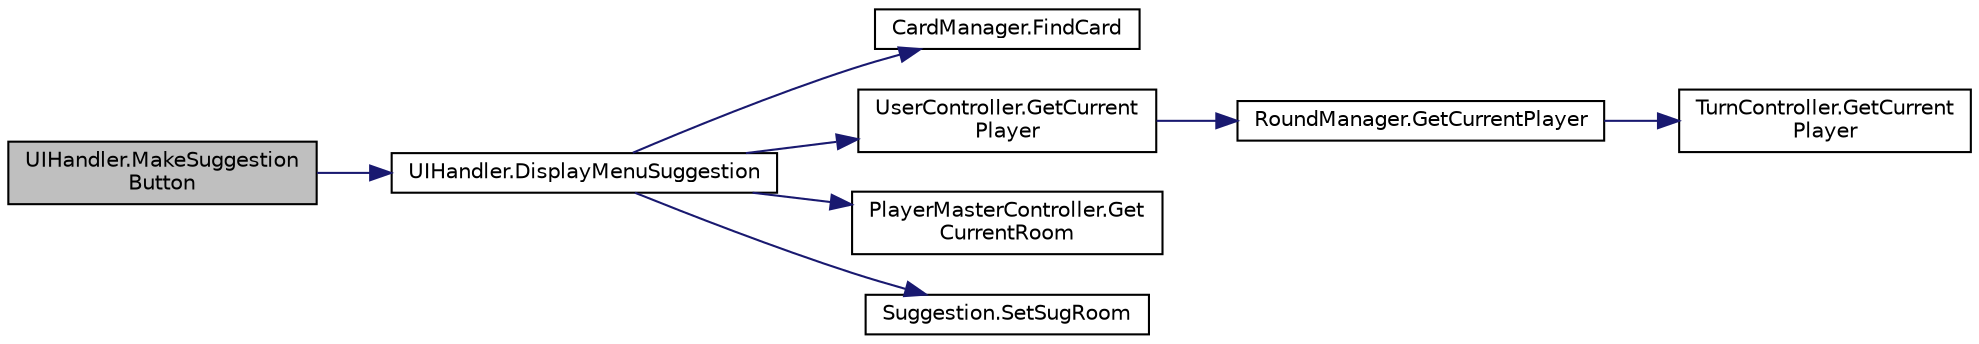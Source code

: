 digraph "UIHandler.MakeSuggestionButton"
{
 // LATEX_PDF_SIZE
  edge [fontname="Helvetica",fontsize="10",labelfontname="Helvetica",labelfontsize="10"];
  node [fontname="Helvetica",fontsize="10",shape=record];
  rankdir="LR";
  Node1 [label="UIHandler.MakeSuggestion\lButton",height=0.2,width=0.4,color="black", fillcolor="grey75", style="filled", fontcolor="black",tooltip="makes suggestion when the button is pressed"];
  Node1 -> Node2 [color="midnightblue",fontsize="10",style="solid"];
  Node2 [label="UIHandler.DisplayMenuSuggestion",height=0.2,width=0.4,color="black", fillcolor="white", style="filled",URL="$class_u_i_handler.html#a99048b81a1303baba7efd44095c0f235",tooltip=" "];
  Node2 -> Node3 [color="midnightblue",fontsize="10",style="solid"];
  Node3 [label="CardManager.FindCard",height=0.2,width=0.4,color="black", fillcolor="white", style="filled",URL="$class_card_manager.html#a124d7d9ab3a0e7c22ca64c15da76d4b1",tooltip=" "];
  Node2 -> Node4 [color="midnightblue",fontsize="10",style="solid"];
  Node4 [label="UserController.GetCurrent\lPlayer",height=0.2,width=0.4,color="black", fillcolor="white", style="filled",URL="$class_user_controller.html#a587c55687141d18f375e0504ea4649fa",tooltip="Gets the player controller for the current player"];
  Node4 -> Node5 [color="midnightblue",fontsize="10",style="solid"];
  Node5 [label="RoundManager.GetCurrentPlayer",height=0.2,width=0.4,color="black", fillcolor="white", style="filled",URL="$class_round_manager.html#aab3f49a5e05508a8e023a497e763c1c8",tooltip="Gets the player controller for the current player"];
  Node5 -> Node6 [color="midnightblue",fontsize="10",style="solid"];
  Node6 [label="TurnController.GetCurrent\lPlayer",height=0.2,width=0.4,color="black", fillcolor="white", style="filled",URL="$class_turn_controller.html#af16e42b7e61c5a999291327e2e556caa",tooltip=" "];
  Node2 -> Node7 [color="midnightblue",fontsize="10",style="solid"];
  Node7 [label="PlayerMasterController.Get\lCurrentRoom",height=0.2,width=0.4,color="black", fillcolor="white", style="filled",URL="$class_player_master_controller.html#a0447a8a21b5c0f2c94f9d27e0bcd0830",tooltip=" "];
  Node2 -> Node8 [color="midnightblue",fontsize="10",style="solid"];
  Node8 [label="Suggestion.SetSugRoom",height=0.2,width=0.4,color="black", fillcolor="white", style="filled",URL="$class_suggestion.html#aec2e9ce82ae5f51cea7570bc6dafa43a",tooltip=" "];
}
